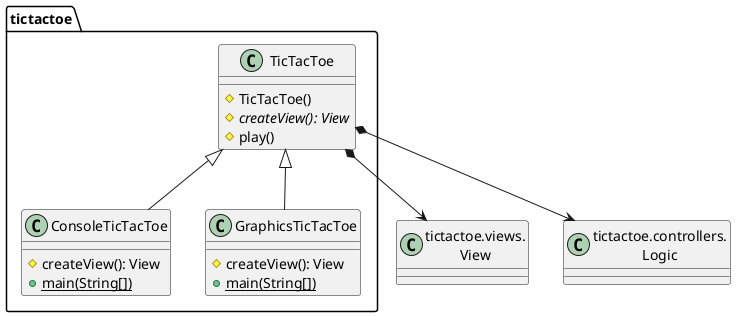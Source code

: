 @startuml paqueteTicTacToe
class View as "tictactoe.views.\nView" {}
class Logic as "tictactoe.controllers.\nLogic" {}

class  tictactoe.ConsoleTicTacToe{
# createView(): View
+ {static} main(String[])
}
tictactoe.TicTacToe <|-down- tictactoe.ConsoleTicTacToe

class  tictactoe.GraphicsTicTacToe{
# createView(): View
+ {static} main(String[])
}
tictactoe.TicTacToe <|-down- tictactoe.GraphicsTicTacToe

class  tictactoe.TicTacToe{
# TicTacToe()
# {abstract} createView(): View
# play()
}
tictactoe.TicTacToe *-down-> View
tictactoe.TicTacToe *-down-> Logic
@enduml

@startuml paqueteTicTacToeViews
class Error as "tictactoe.types.\nError" {}
class Console as "usantatecla.utils.\nConsole" {}
class Controller as "tictactoe.controllers.\nController" {}

class  tictactoe.views.ErrorView{
+ {static} MESSAGES: String[]
+ ErrorView(Error)
}
tictactoe.views.ErrorView *-down-> Error

enum  tictactoe.views.Message{
+ TITTLE
+ NUMBER_PLAYERS
+ SEPARATOR
+ VERTICAL_LINE_LEFT
+ VERTICAL_LINE_CENTERED
+ VERTICAL_LINE_RIGHT
+ ENTER_COORDINATE_TO_PUT
+ ENTER_COORDINATE_TO_REMOVE
+ COORDINATE_TO_PUT
+ COORDINATE_TO_REMOVE
+ COORDINATE_TO_MOVE
+ PLAYER_WIN
+ RESUME
- message: String
- Message(String)
+ getMessage(): String
+ write()
+ writeln()
+ toString(): String
}

tictactoe.views.Message .down.> Console

abstract class tictactoe.views.View {
+ {abstract} interact(Controller)
}

tictactoe.views.Message .down.> Controller
@enduml

@startuml paqueteTicTacToeViewsConsole
class Error as "tictactoe.models.\nError" {}
class Coordinate as "tictactoe.models.\nCoordinate" {}
class Console as "usantatecla.utils.\nConsole" {}
class Controller as "tictactoe.controllers.\nController" {}
class PlayController as "tictactoe.controllers.\nPlayController" {}
class ResumeController as "tictactoe.controllers.\nResumeController" {}
class YesNoDialog as "usantatecla.utils.\nYesNoDialog" {}
class StartController as "tictactoe.controllers.\nStartController" {}
class LimitedIntDialog as "usantatecla.utils.\nLimitedIntDialog" {}
class Token as "tictactoe.models.\nToken" {}
class Message as "tictactoe.views.\nMessage" {}
class ErrorView as "tictactoe.views.\nErrorView" {}

class tictactoe.views.console.ConsoleView{
+ ConsoleView()
+ interact(Controller)
}
tictactoe.views.console.ConsoleView *-down-> tictactoe.views.console.StartView
tictactoe.views.console.ConsoleView *-down-> tictactoe.views.console.PlayView
tictactoe.views.console.ConsoleView *-down-> tictactoe.views.console.ResumeView
tictactoe.views.console.ConsoleView .down.> Controller

class tictactoe.views.console.CoordinateView {
+ read(String): Coordinate
}

tictactoe.views.console.CoordinateView .down.> Console
tictactoe.views.console.CoordinateView .down.> Error
tictactoe.views.console.CoordinateView .down.> Coordinate

class  tictactoe.views.console.ErrorView{
~ ErrorView(Error)
~ writeln()
}
tictactoe.views.console.ErrorView .down.> Error
tictactoe.views.console.ErrorView .down.> Console
ErrorView <|-down- tictactoe.views.console.ErrorView

class  tictactoe.views.console.GameView{
~ GameView(Controller)
~ write()
}

tictactoe.views.console.GameView *-down-> Controller
tictactoe.views.console.GameView .down.> Coordinate
tictactoe.views.console.GameView .down.> Message

class  tictactoe.views.console.PlayView{
~ interact(PlayController)
- put(PlayController)
- move(PlayController)
}

tictactoe.views.console.PlayView .down.> PlayController
tictactoe.views.console.PlayView .down.> Coordinate
tictactoe.views.console.PlayView .down.> Message
tictactoe.views.console.PlayView .down.> Error

class  tictactoe.views.console.ResumeView{
~ interact(ResumeController): boolean
}
tictactoe.views.console.ResumeView .down.> ResumeController
tictactoe.views.console.ResumeView .down.> Message
tictactoe.views.console.ResumeView .down.> YesNoDialog

class tictactoe.views.console.StartView{
~ interact(StartController)
}
tictactoe.views.console.StartView .down.> StartController
tictactoe.views.console.StartView .down.> Message
tictactoe.views.console.StartView .down.> LimitedIntDialog

class tictactoe.views.console.TokenView{
+ {static} SYMBOLS: char[]
~ TokenView(Token)
~ write()
}
tictactoe.views.console.StartView *-down-> Token
tictactoe.views.console.StartView .down.> Console

@enduml

@startuml paqueteTicTacToeViewsGraphics
class View as "tictactoe.views.View" {}
class Controller as "tictactoe.controllers.Controller" {}

class  tictactoe.views.graphics.GraphicsView{
+ interact(Controller)
}

tictactoe.views.graphics.GraphicsView ..> Controller
View <|-down- tictactoe.views.graphics.GraphicsView
@enduml

@startuml paqueteTicTacToeModels
class ClosedInterval as "usantatecla.utils.\nClosedInterval" {}
class ConcreteCoordinate as "usantatecla.utils.\nConcreteCoordinate" {}
class Direction as "usantatecla.utils.\nDirection" {}
class Error as "tictactoe.types.\nError" {}
class Token as "tictactoe.types.\nToken" {}

class  tictactoe.models.Board{
+ Board()
~ reset()
~ getToken(Coordinate): Token
~ isCompleted(): boolean
~ put(Coordinate, Token)
~ move(Coordinate, Coordinate)
- remove(Coordinate)
~ isOccupied(Coordinate, Token): boolean
~ isEmpty(Coordinate): boolean
~ isTicTacToe(Token): boolean
- getCoordinates(Token): List<Coordinate>
}

tictactoe.models.Board *-down-> "*" Token
tictactoe.models.Board .down.> tictactoe.models.Coordinate
tictactoe.models.Board .down.> Direction

class  tictactoe.models.Coordinate{
- {static} NULL_COORDINATE: Coordinate
+ {static} DIMENSION: int
- {static} LIMITS: ClosedInterval
+ Coordinate()
+ Coordinate(int, int)
+ isNull(): boolean
+ isValid(): Error
+ getDirection(Coordinate): Direction
- inInverseDiagonal(): boolean
+ random()
+ equals(Object): boolean
}
ConcreteCoordinate <|-down- tictactoe.models.Coordinate
tictactoe.models.Coordinate .down.> Error
tictactoe.models.Coordinate .down.> Direction
tictactoe.models.Coordinate .down.> ClosedInterval

class  tictactoe.models.Game{
+ Game()
+ reset()
+ setUsers(int)
+ isBoardComplete(): boolean
+ isUser(): boolean
+ put(Coordinate): Error
+ move(Coordinate, Coordinate): Error
+ next()
+ isTicTacToe(): boolean
+ getToken(Coordinate): Token
+ getToken(): Token
+ getMaxPlayers(): int
}
tictactoe.models.Game *-down-> tictactoe.models.Board
tictactoe.models.Game *-down-> tictactoe.models.Turn
tictactoe.models.Game .down.> tictactoe.models.Coordinate
tictactoe.models.Game .down.> Error
tictactoe.models.Game .down.> Token

class  tictactoe.models.Player{
~ Player(Token, Board)
~ put(Coordinate): Error
~ move(Coordinate, Coordinate): Error
~ getToken(): Token
}
tictactoe.models.Player *-down-> Token
tictactoe.models.Player *-down-> tictactoe.models.Board
tictactoe.models.Player .down.> tictactoe.models.Coordinate
tictactoe.models.Player .down.> Error
tictactoe.models.Player .down.> Token

class tictactoe.models.State{
+ State()
+ reset()
+ next()
+ getValueState(): StateValue
}

tictactoe.models.State *-down-> tictactoe.models.StateValue

enum tictactoe.models.StateValue{
+ INITIAL
+ IN_GAME
+ RESUME
+ EXIT
}

class  tictactoe.models.Turn{
+ {static} NUMBER_PLAYERS: int
- active: int
- users: int
~ Turn(Board)
~ setUsers(int)
~ next()
~ isUser(): boolean
~ put(Coordinate): Error
~ getPlayer(): Player
~ move(Coordinate, Coordinate): Error
~ getToken(): Token
}

tictactoe.models.Turn *-down-> "*" tictactoe.models.Player
tictactoe.models.Turn *-down-> tictactoe.models.Board
tictactoe.models.Turn .down.-> Token
tictactoe.models.Turn .down.-> tictactoe.models.Coordinate
tictactoe.models.Turn .down.-> Error
@enduml

@startuml paqueteTypes
class ClosedInterval as "usantatecla.utils.\nClosedInterval" {}

enum  tictactoe.types.Error{
+ NOT_EMPTY
+ NOT_OWNER
+ SAME_COORDINATES
+ NOT_VALID
+ NULL
+ isNull(): boolean
}

enum  tictactoe.types.Token{
+ X
+ O
+ NULL
+ isNull(): boolean
+ {static} get(int): Token
+ toString(): String
}

tictactoe.types.Token .down.> ClosedInterval

@enduml

@startuml paqueteTicTacToeControllers
class Game as "tictactoe.models.\nGame" {}
class Coordinate as "tictactoe.models.\nCoordinate" {}
class Error as "tictactoe.types.\nError" {}
class Token as "tictactoe.types.\nToken" {}
class State as "tictactoe.models.\nState" {}
class StateValue as "tictactoe.models.\nStateValue" {}

abstract class  tictactoe.controllers.Controller{
~ Controller(Game,State)
+ getToken(Coordinate): Token
+ next()
}
tictactoe.controllers.Controller *-down-> Game
tictactoe.controllers.Controller *-down-> State
tictactoe.controllers.Controller .down.> Coordinate
tictactoe.controllers.Controller .down.> Token

class tictactoe.controllers.Logic{
+ Logic()
+ getController(): Controller
}

tictactoe.controllers.Logic *-down-> Game
tictactoe.controllers.Logic *-down-> State
tictactoe.controllers.Logic *-down-> StateValue
tictactoe.controllers.Logic *-down-> tictactoe.controllers.Controller

class  tictactoe.controllers.PlayController{
+ PlayController(Game,State)
+ next()
+ isBoardComplete(): boolean
+ isTicTacToe(): boolean
+ getToken(): Token
+ isUser(): boolean
+ put(Coordinate): Error
+ move(Coordinate,Coordinate): Error
}
tictactoe.controllers.Controller <|-down- tictactoe.controllers.PlayController
tictactoe.controllers.PlayController .down.> Coordinate
tictactoe.controllers.PlayController .down.> Error
tictactoe.controllers.PlayController .down.> Game
tictactoe.controllers.PlayController .down.> Token
tictactoe.controllers.PlayController .down.> State

class  tictactoe.controllers.ResumeController{
+ ResumeController(Game,State)
+ resume()
}
tictactoe.controllers.Controller <|-down- tictactoe.controllers.ResumeController
tictactoe.controllers.ResumeController .down.> Game
tictactoe.controllers.ResumeController .down.> State

class  tictactoe.controllers.StartController{
+ StartController(Game,State)
+ setUsers(int)
+ getMaxPlayers(): int
}
tictactoe.controllers.Controller <|-down- tictactoe.controllers.StartController
tictactoe.controllers.StartController .down.> Game
tictactoe.controllers.StartController .down.> State
@enduml

@startuml paqueteUtils

class BufferedReader as "java.io.BufferedReader"{}

class  usantatecla.utils.ClosedInterval{
- min: int
- max: int
+ ClosedInterval(int,int)
+ isIncluded(int): boolean
+ toString(): String
}

class usantatecla.utils.ConcreteCoordinate{
# row: int
# column: int
- {static} ROW: String
- {static} COLUMN: String
# ConcreteCoordinate()
# ConcreteCoordinate(int,int)
+ isNull(): boolean
+ getDirection(Coordinate): Direction
+ inHorizontal(Coordinate): boolean
+ inVertical(Coordinate): boolean
+ inMainDiagonal(): boolean
# read(String)
+ getRow(): int
+ getColumn(): int
+ hashCode(): int
+ equals(Object): boolean
+ toString(): String
}

usantatecla.utils.Coordinate <|-down- usantatecla.utils.ConcreteCoordinate
usantatecla.utils.ConcreteCoordinate .down.> usantatecla.utils.Direction
usantatecla.utils.ConcreteCoordinate .down.> usantatecla.utils.Console


class usantatecla.utils.Console{
- {static} console: Console
+ {static} instance(): Console
- readString(String): String
+ readString(): String
+ readInt(String): int
~ readChar(String): char
+ writeln()
+ write(String)
+ write(int)
+ writeln(String)
+ writeln(int)
+ write(char)
- writeError(String)
}
usantatecla.utils.Console *-down-> BufferedReader

interface usantatecla.utils.Coordinate{
~ isNull(): boolean
~ getDirection(Coordinate): Direction
~ inHorizontal(Coordinate): boolean
~ inVertical(Coordinate): boolean
~ inMainDiagonal(): boolean
}
usantatecla.utils.Coordinate .down.> usantatecla.utils.Direction

enum usantatecla.utils.Direction{
  VERTICAL
  HORIZONTAL
  MAIN_DIAGONAL
  INVERSE_DIAGONAL
  NULL
}

class usantatecla.utils.LimitedIntDialog{
- LIMITS: ClosedInterval
- {static} ERROR_MESSAGE: String
+ LimitedIntDialog(int,int)
+ read(String): int
}

usantatecla.utils.LimitedIntDialog *-down-> usantatecla.utils.ClosedInterval
usantatecla.utils.LimitedIntDialog .down.> usantatecla.utils.Console

class usantatecla.utils.NullCoordinate{
- {static} instance: NullCoordinate
+ {static} instance(): Coordinate
+ isNull(): boolean
+ getDirection(Coordinate): Direction
+ inHorizontal(Coordinate): boolean
+ inVertical(Coordinate): boolean
+ inMainDiagonal(): boolean
+ hashCode(): int
+ equals(Object): boolean
+ toString(): String
}
usantatecla.utils.Coordinate <|-down- usantatecla.utils.NullCoordinate
usantatecla.utils.NullCoordinate .down.> usantatecla.utils.Direction

class usantatecla.utils.YesNoDialog{
- {static} AFIRMATIVE: char
- {static} NEGATIVE: char
- {static} SUFFIX: String
- {static} MESSAGE: String
- answer: char
+ read(String): boolean
- isAffirmative(): boolean
- getAnswer(): char
- isNegative(): boolean
}
usantatecla.utils.YesNoDialog .down.> usantatecla.utils.Console
@enduml
